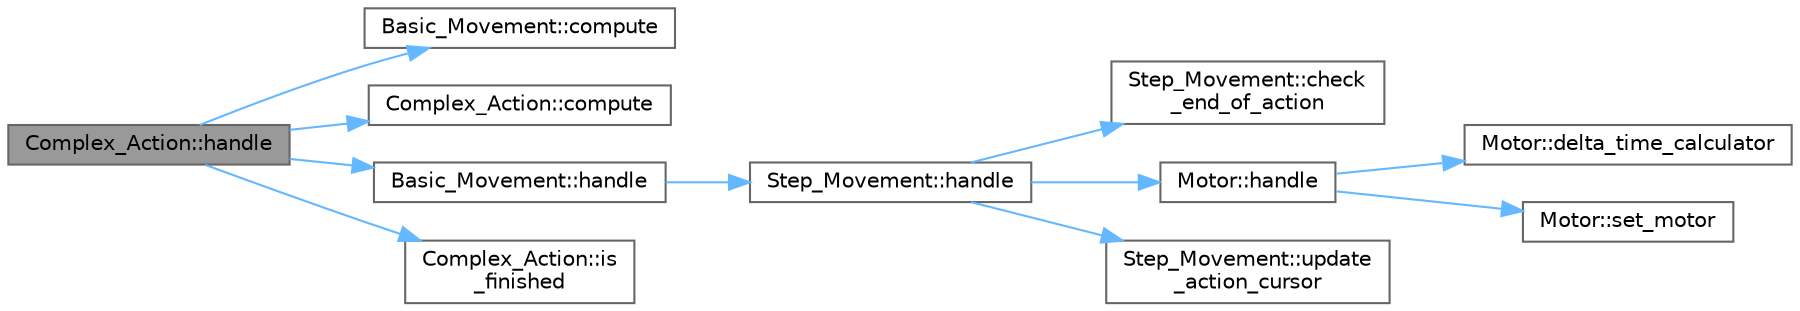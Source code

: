 digraph "Complex_Action::handle"
{
 // LATEX_PDF_SIZE
  bgcolor="transparent";
  edge [fontname=Helvetica,fontsize=10,labelfontname=Helvetica,labelfontsize=10];
  node [fontname=Helvetica,fontsize=10,shape=box,height=0.2,width=0.4];
  rankdir="LR";
  Node1 [id="Node000001",label="Complex_Action::handle",height=0.2,width=0.4,color="gray40", fillcolor="grey60", style="filled", fontcolor="black",tooltip=" "];
  Node1 -> Node2 [id="edge1_Node000001_Node000002",color="steelblue1",style="solid",tooltip=" "];
  Node2 [id="Node000002",label="Basic_Movement::compute",height=0.2,width=0.4,color="grey40", fillcolor="white", style="filled",URL="$class_basic___movement.html#a64580ec4157afb7ebad0b45ef0a006f0",tooltip=" "];
  Node1 -> Node3 [id="edge2_Node000001_Node000003",color="steelblue1",style="solid",tooltip=" "];
  Node3 [id="Node000003",label="Complex_Action::compute",height=0.2,width=0.4,color="grey40", fillcolor="white", style="filled",URL="$class_complex___action.html#a96930dde0f0037286bff35f162ac90de",tooltip=" "];
  Node1 -> Node4 [id="edge3_Node000001_Node000004",color="steelblue1",style="solid",tooltip=" "];
  Node4 [id="Node000004",label="Basic_Movement::handle",height=0.2,width=0.4,color="grey40", fillcolor="white", style="filled",URL="$class_basic___movement.html#a293780bfa7dab668b8087986e21f2b8a",tooltip=" "];
  Node4 -> Node5 [id="edge4_Node000004_Node000005",color="steelblue1",style="solid",tooltip=" "];
  Node5 [id="Node000005",label="Step_Movement::handle",height=0.2,width=0.4,color="grey40", fillcolor="white", style="filled",URL="$class_step___movement.html#a413ac406de6f5d2d8cfe9e8ec88c50c0",tooltip=" "];
  Node5 -> Node6 [id="edge5_Node000005_Node000006",color="steelblue1",style="solid",tooltip=" "];
  Node6 [id="Node000006",label="Step_Movement::check\l_end_of_action",height=0.2,width=0.4,color="grey40", fillcolor="white", style="filled",URL="$class_step___movement.html#a69e56d24e91b28c7a246fbf9870fa416",tooltip=" "];
  Node5 -> Node7 [id="edge6_Node000005_Node000007",color="steelblue1",style="solid",tooltip=" "];
  Node7 [id="Node000007",label="Motor::handle",height=0.2,width=0.4,color="grey40", fillcolor="white", style="filled",URL="$class_motor.html#af239abc8e2e8640f12b633fa9ed2105c",tooltip=" "];
  Node7 -> Node8 [id="edge7_Node000007_Node000008",color="steelblue1",style="solid",tooltip=" "];
  Node8 [id="Node000008",label="Motor::delta_time_calculator",height=0.2,width=0.4,color="grey40", fillcolor="white", style="filled",URL="$class_motor.html#acb82f41362b0448e5bfd90cd53062f02",tooltip=" "];
  Node7 -> Node9 [id="edge8_Node000007_Node000009",color="steelblue1",style="solid",tooltip=" "];
  Node9 [id="Node000009",label="Motor::set_motor",height=0.2,width=0.4,color="grey40", fillcolor="white", style="filled",URL="$class_motor.html#a38fc483558d654c701a31593974fd56a",tooltip=" "];
  Node5 -> Node10 [id="edge9_Node000005_Node000010",color="steelblue1",style="solid",tooltip=" "];
  Node10 [id="Node000010",label="Step_Movement::update\l_action_cursor",height=0.2,width=0.4,color="grey40", fillcolor="white", style="filled",URL="$class_step___movement.html#a3920543d83e1c2c42cf0aff3551d830b",tooltip=" "];
  Node1 -> Node11 [id="edge10_Node000001_Node000011",color="steelblue1",style="solid",tooltip=" "];
  Node11 [id="Node000011",label="Complex_Action::is\l_finished",height=0.2,width=0.4,color="grey40", fillcolor="white", style="filled",URL="$class_complex___action.html#aae262f35a943b676841b3ff24b639679",tooltip=" "];
}
